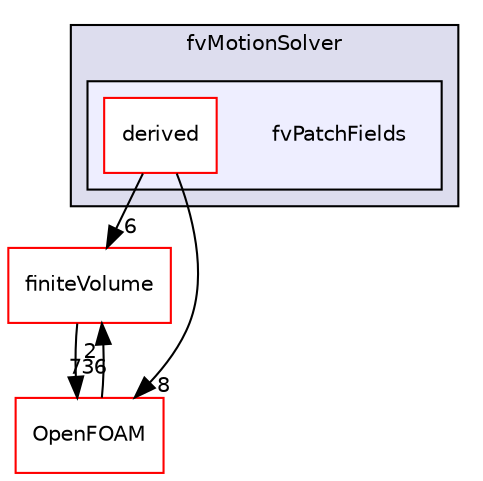 digraph "src/fvMotionSolver/fvPatchFields" {
  bgcolor=transparent;
  compound=true
  node [ fontsize="10", fontname="Helvetica"];
  edge [ labelfontsize="10", labelfontname="Helvetica"];
  subgraph clusterdir_f7091aeabaea36e4bb5fe5aa28ecbeff {
    graph [ bgcolor="#ddddee", pencolor="black", label="fvMotionSolver" fontname="Helvetica", fontsize="10", URL="dir_f7091aeabaea36e4bb5fe5aa28ecbeff.html"]
  subgraph clusterdir_e65d1d6aae4da9c5b92ad78bc53acc93 {
    graph [ bgcolor="#eeeeff", pencolor="black", label="" URL="dir_e65d1d6aae4da9c5b92ad78bc53acc93.html"];
    dir_e65d1d6aae4da9c5b92ad78bc53acc93 [shape=plaintext label="fvPatchFields"];
    dir_35e80fb47429f63b6e78161eb9a9adbe [shape=box label="derived" color="red" fillcolor="white" style="filled" URL="dir_35e80fb47429f63b6e78161eb9a9adbe.html"];
  }
  }
  dir_9bd15774b555cf7259a6fa18f99fe99b [shape=box label="finiteVolume" color="red" URL="dir_9bd15774b555cf7259a6fa18f99fe99b.html"];
  dir_c5473ff19b20e6ec4dfe5c310b3778a8 [shape=box label="OpenFOAM" color="red" URL="dir_c5473ff19b20e6ec4dfe5c310b3778a8.html"];
  dir_9bd15774b555cf7259a6fa18f99fe99b->dir_c5473ff19b20e6ec4dfe5c310b3778a8 [headlabel="736", labeldistance=1.5 headhref="dir_000894_001888.html"];
  dir_35e80fb47429f63b6e78161eb9a9adbe->dir_9bd15774b555cf7259a6fa18f99fe99b [headlabel="6", labeldistance=1.5 headhref="dir_001280_000894.html"];
  dir_35e80fb47429f63b6e78161eb9a9adbe->dir_c5473ff19b20e6ec4dfe5c310b3778a8 [headlabel="8", labeldistance=1.5 headhref="dir_001280_001888.html"];
  dir_c5473ff19b20e6ec4dfe5c310b3778a8->dir_9bd15774b555cf7259a6fa18f99fe99b [headlabel="2", labeldistance=1.5 headhref="dir_001888_000894.html"];
}
